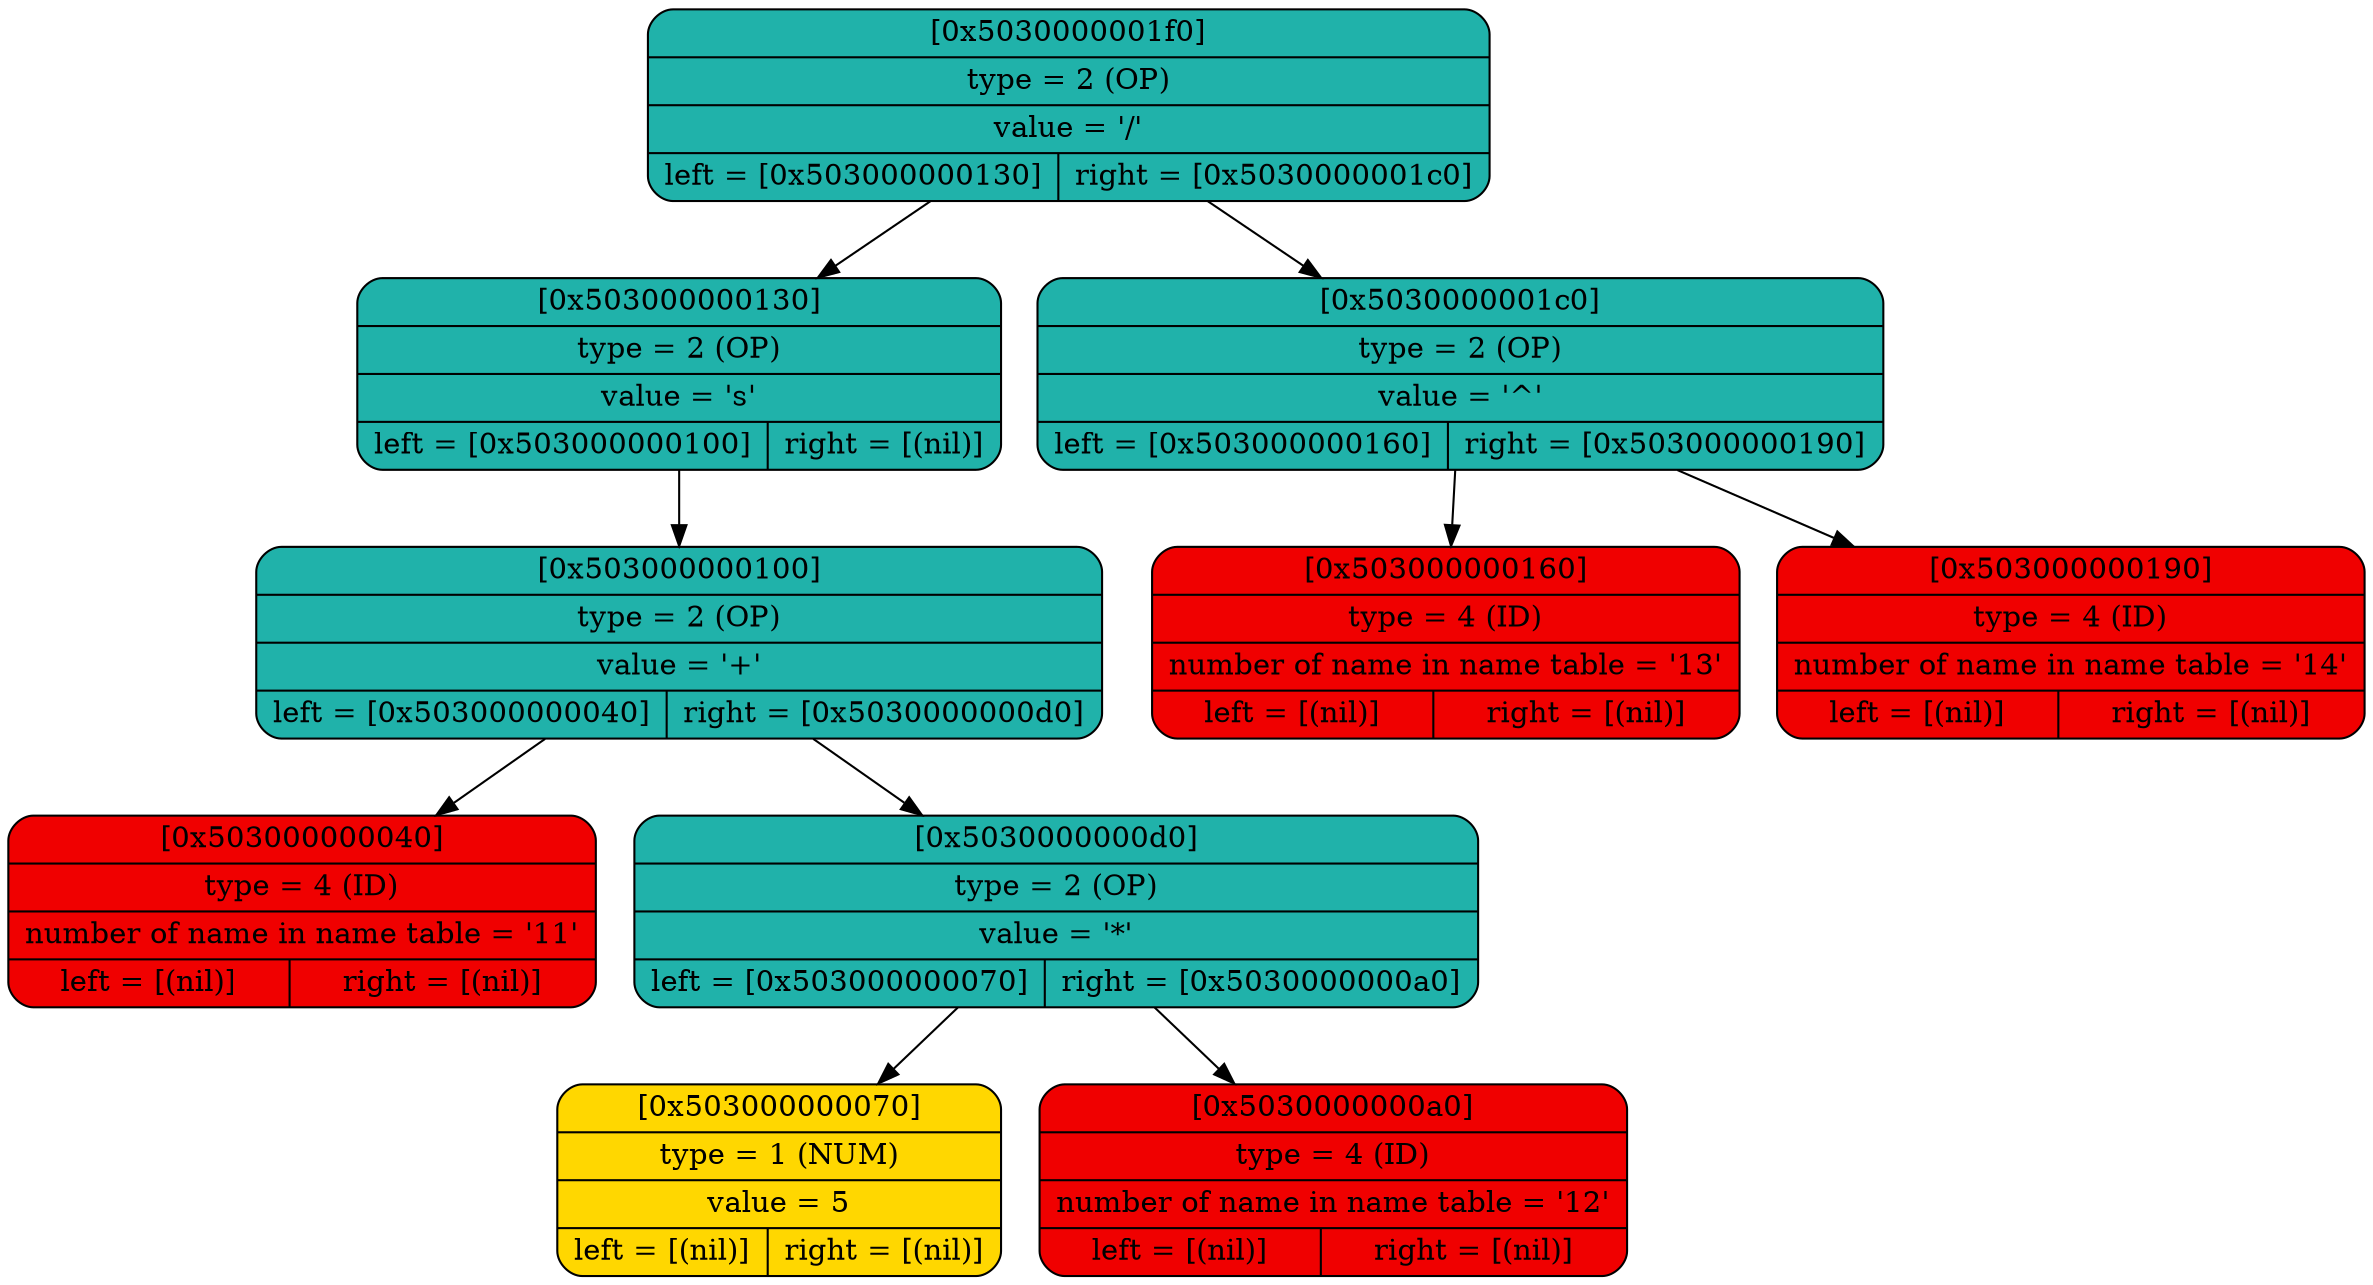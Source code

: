 digraph
{
bgcolor="transparent"
node0x5030000001f0 [shape=Mrecord; label = " { [0x5030000001f0] | type = 2 (OP)   | value = '/' | { left = [0x503000000130] | right = [0x5030000001c0] } }"; style = filled; fillcolor = "#20B2AA"];
node0x5030000001f0 -> node0x503000000130;
node0x5030000001f0 -> node0x5030000001c0;
node0x503000000130 [shape=Mrecord; label = " { [0x503000000130] | type = 2 (OP)   | value = 's' | { left = [0x503000000100] | right = [(nil)] } }"; style = filled; fillcolor = "#20B2AA"];
node0x503000000130 -> node0x503000000100;
node0x503000000100 [shape=Mrecord; label = " { [0x503000000100] | type = 2 (OP)   | value = '+' | { left = [0x503000000040] | right = [0x5030000000d0] } }"; style = filled; fillcolor = "#20B2AA"];
node0x503000000100 -> node0x503000000040;
node0x503000000100 -> node0x5030000000d0;
node0x503000000040 [shape=Mrecord; label = " { [0x503000000040] | type = 4 (ID)   | number of name in name table = '11' | { left = [(nil)] | right = [(nil)] } }"; style = filled; fillcolor = "#F00000"];
node0x5030000000d0 [shape=Mrecord; label = " { [0x5030000000d0] | type = 2 (OP)   | value = '*' | { left = [0x503000000070] | right = [0x5030000000a0] } }"; style = filled; fillcolor = "#20B2AA"];
node0x5030000000d0 -> node0x503000000070;
node0x5030000000d0 -> node0x5030000000a0;
node0x503000000070 [shape=Mrecord; label = " { [0x503000000070] | type = 1 (NUM)  | value = 5   | { left = [(nil)] | right = [(nil)] } }"; style = filled; fillcolor = "#FFD700"];
node0x5030000000a0 [shape=Mrecord; label = " { [0x5030000000a0] | type = 4 (ID)   | number of name in name table = '12' | { left = [(nil)] | right = [(nil)] } }"; style = filled; fillcolor = "#F00000"];
node0x5030000001c0 [shape=Mrecord; label = " { [0x5030000001c0] | type = 2 (OP)   | value = '^' | { left = [0x503000000160] | right = [0x503000000190] } }"; style = filled; fillcolor = "#20B2AA"];
node0x5030000001c0 -> node0x503000000160;
node0x5030000001c0 -> node0x503000000190;
node0x503000000160 [shape=Mrecord; label = " { [0x503000000160] | type = 4 (ID)   | number of name in name table = '13' | { left = [(nil)] | right = [(nil)] } }"; style = filled; fillcolor = "#F00000"];
node0x503000000190 [shape=Mrecord; label = " { [0x503000000190] | type = 4 (ID)   | number of name in name table = '14' | { left = [(nil)] | right = [(nil)] } }"; style = filled; fillcolor = "#F00000"];

}
